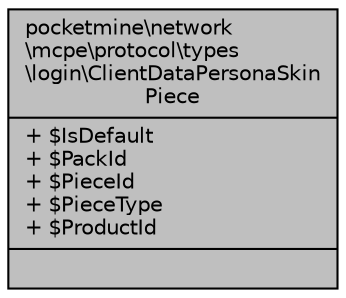 digraph "pocketmine\network\mcpe\protocol\types\login\ClientDataPersonaSkinPiece"
{
 // INTERACTIVE_SVG=YES
 // LATEX_PDF_SIZE
  edge [fontname="Helvetica",fontsize="10",labelfontname="Helvetica",labelfontsize="10"];
  node [fontname="Helvetica",fontsize="10",shape=record];
  Node1 [label="{pocketmine\\network\l\\mcpe\\protocol\\types\l\\login\\ClientDataPersonaSkin\lPiece\n|+ $IsDefault\l+ $PackId\l+ $PieceId\l+ $PieceType\l+ $ProductId\l|}",height=0.2,width=0.4,color="black", fillcolor="grey75", style="filled", fontcolor="black",tooltip=" "];
}
